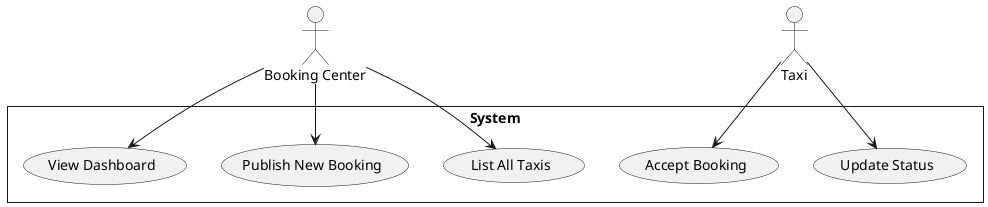 @startuml usecases
skinparam Style strictuml 
actor "Booking Center" as BookingCenter
actor "Taxi" as Taxi

rectangle System {
  BookingCenter --> (List All Taxis) 
  BookingCenter --> (Publish New Booking) 
  BookingCenter --> (View Dashboard)

  Taxi --> (Accept Booking) 
  Taxi --> (Update Status)
}

@enduml
